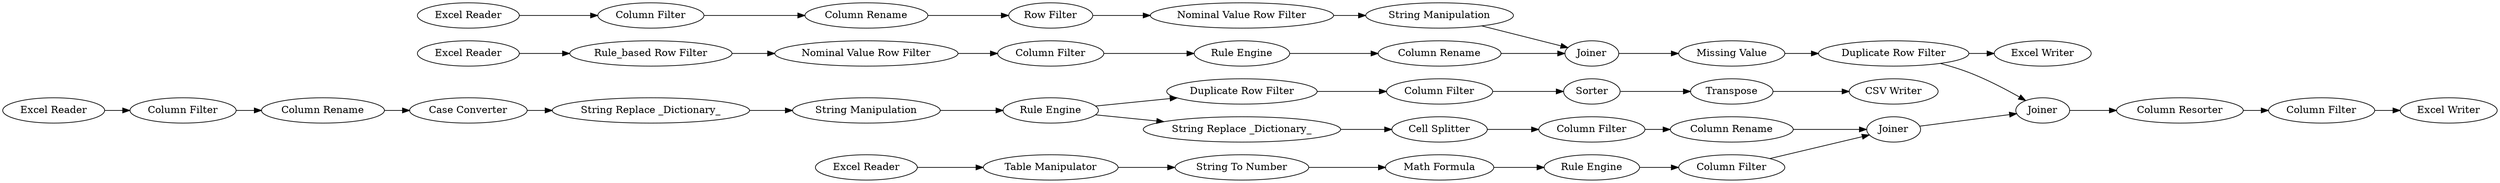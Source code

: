 digraph {
	53 -> 54
	51 -> 50
	2 -> 23
	4 -> 5
	31 -> 42
	54 -> 57
	57 -> 58
	38 -> 40
	47 -> 54
	21 -> 11
	40 -> 37
	46 -> 48
	42 -> 32
	32 -> 34
	26 -> 27
	25 -> 26
	44 -> 45
	39 -> 43
	48 -> 49
	1 -> 3
	29 -> 31
	49 -> 51
	23 -> 9
	7 -> 21
	45 -> 53
	6 -> 7
	9 -> 24
	58 -> 55
	50 -> 52
	43 -> 44
	32 -> 39
	3 -> 4
	52 -> 53
	34 -> 36
	11 -> 47
	36 -> 38
	47 -> 56
	5 -> 6
	18 -> 21
	20 -> 18
	27 -> 29
	24 -> 20
	27 [label="Column Rename"]
	57 [label="Column Resorter"]
	55 [label="Excel Writer"]
	7 [label="String Manipulation"]
	9 [label="Nominal Value Row Filter"]
	45 [label="Column Rename"]
	52 [label="Column Filter"]
	21 [label=Joiner]
	18 [label="Column Rename"]
	26 [label="Column Filter"]
	58 [label="Column Filter"]
	3 [label="Column Filter"]
	24 [label="Column Filter"]
	49 [label="String To Number"]
	31 [label="String Replace _Dictionary_"]
	51 [label="Math Formula"]
	56 [label="Excel Writer"]
	6 [label="Nominal Value Row Filter"]
	25 [label="Excel Reader"]
	54 [label=Joiner]
	48 [label="Table Manipulator"]
	50 [label="Rule Engine"]
	1 [label="Excel Reader"]
	42 [label="String Manipulation"]
	53 [label=Joiner]
	23 [label="Rule_based Row Filter"]
	4 [label="Column Rename"]
	11 [label="Missing Value"]
	47 [label="Duplicate Row Filter"]
	38 [label=Sorter]
	5 [label="Row Filter"]
	20 [label="Rule Engine"]
	43 [label="Cell Splitter"]
	44 [label="Column Filter"]
	34 [label="Duplicate Row Filter"]
	29 [label="Case Converter"]
	36 [label="Column Filter"]
	46 [label="Excel Reader"]
	40 [label=Transpose]
	39 [label="String Replace _Dictionary_"]
	32 [label="Rule Engine"]
	2 [label="Excel Reader"]
	37 [label="CSV Writer"]
	rankdir=LR
}
